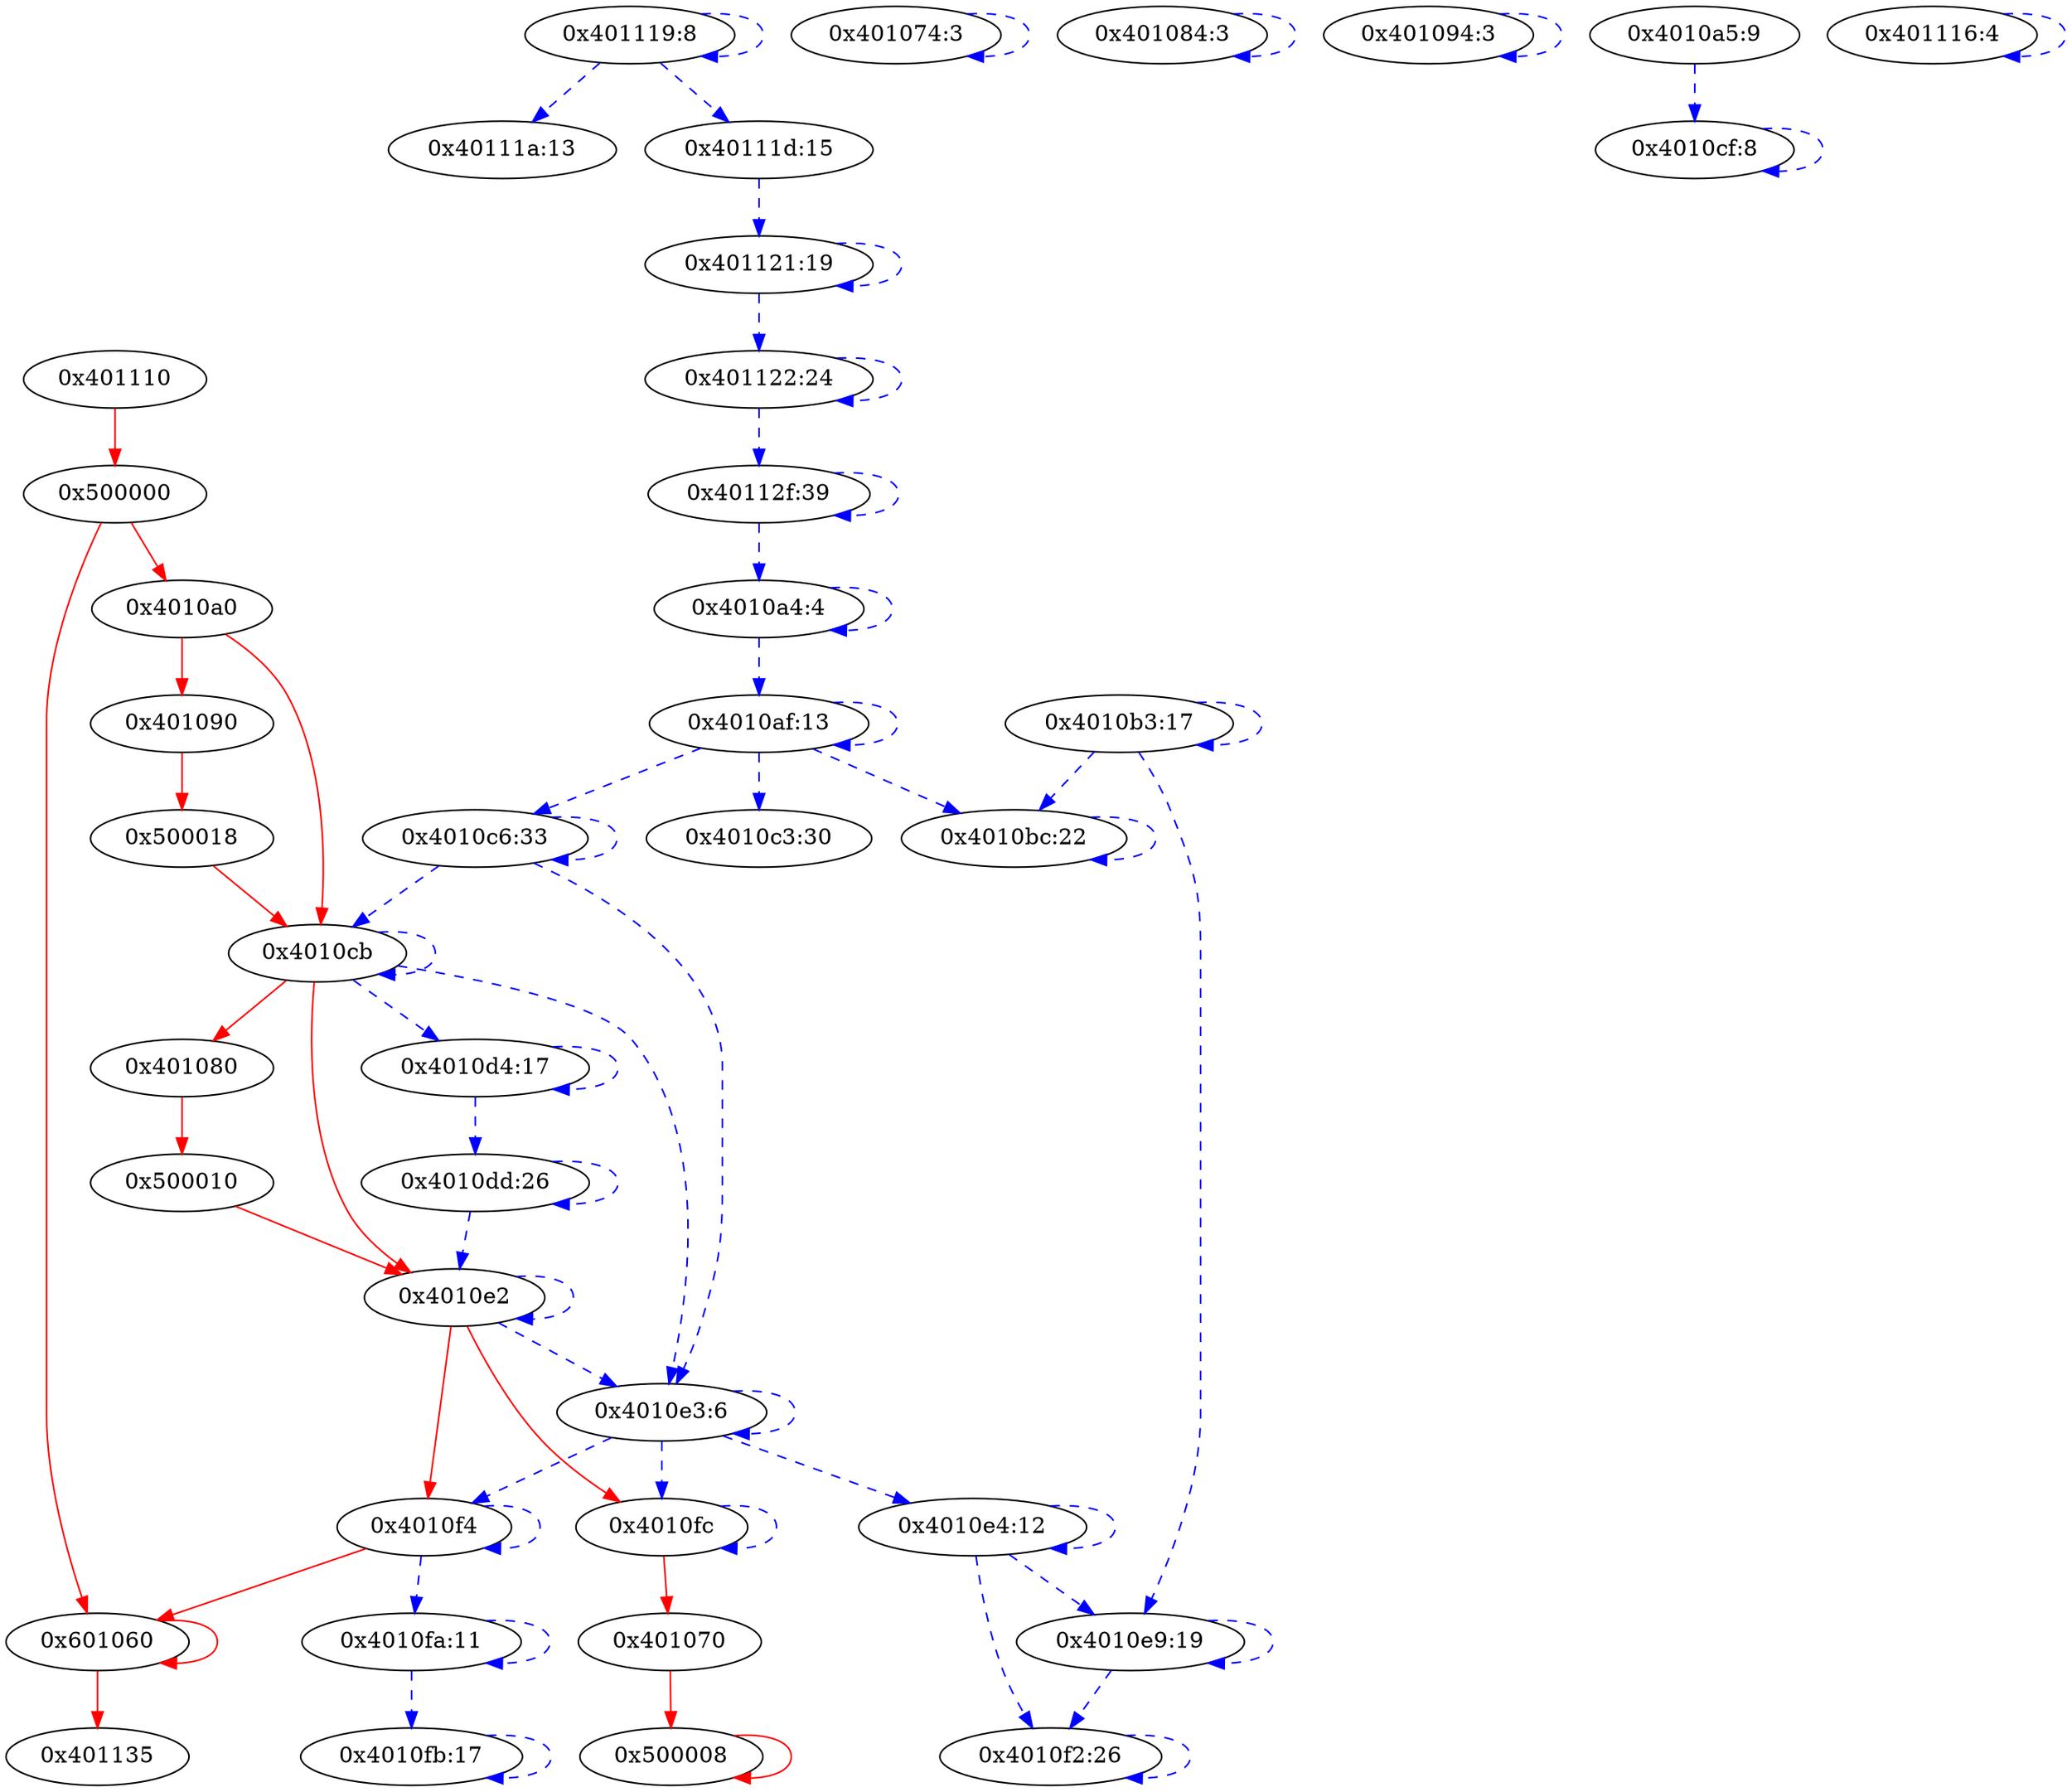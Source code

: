 digraph {
401110 [label="0x401110"];
500000 [label="0x500000"];
"4010a0" [label="0x4010a0"];
401090 [label="0x401090"];
500018 [label="0x500018"];
"4010cb" [label="0x4010cb"];
401080 [label="0x401080"];
500010 [label="0x500010"];
"4010e2" [label="0x4010e2"];
"4010f4" [label="0x4010f4"];
"4010fc" [label="0x4010fc"];
601060 [label="0x601060"];
401070 [label="0x401070"];
500008 [label="0x500008"];
401135 [label="0x401135"];
401074 [label="0x401074:3"];
401084 [label="0x401084:3"];
"4010fa" [label="0x4010fa:11"];
"4010fb" [label="0x4010fb:17"];
"4010e3" [label="0x4010e3:6"];
"4010e4" [label="0x4010e4:12"];
"4010e9" [label="0x4010e9:19"];
"4010f2" [label="0x4010f2:26"];
401094 [label="0x401094:3"];
"4010d4" [label="0x4010d4:17"];
"4010cf" [label="0x4010cf:8"];
"4010dd" [label="0x4010dd:26"];
"4010a4" [label="0x4010a4:4"];
"4010af" [label="0x4010af:13"];
"4010bc" [label="0x4010bc:22"];
"4010c3" [label="0x4010c3:30"];
"4010c6" [label="0x4010c6:33"];
"4010b3" [label="0x4010b3:17"];
"4010a5" [label="0x4010a5:9"];
401116 [label="0x401116:4"];
401119 [label="0x401119:8"];
"40111a" [label="0x40111a:13"];
"40111d" [label="0x40111d:15"];
401121 [label="0x401121:19"];
401122 [label="0x401122:24"];
"40112f" [label="0x40112f:39"];
401110 -> 500000 [type=control, color=red, style=solid];
500000 -> "4010a0" [type=control, color=red, style=solid];
500000 -> 601060 [type=control, color=red, style=solid];
"4010a0" -> 401090 [type=control, color=red, style=solid];
"4010a0" -> "4010cb" [type=control, color=red, style=solid];
401090 -> 500018 [type=control, color=red, style=solid];
500018 -> "4010cb" [type=control, color=red, style=solid];
"4010cb" -> 401080 [type=control, color=red, style=solid];
"4010cb" -> "4010e2" [type=control, color=red, style=solid];
"4010cb" -> "4010cb" [type=data, color=blue, style=dashed];
"4010cb" -> "4010d4" [type=data, color=blue, style=dashed];
"4010cb" -> "4010e3" [type=data, color=blue, style=dashed];
401080 -> 500010 [type=control, color=red, style=solid];
500010 -> "4010e2" [type=control, color=red, style=solid];
"4010e2" -> "4010f4" [type=control, color=red, style=solid];
"4010e2" -> "4010fc" [type=control, color=red, style=solid];
"4010e2" -> "4010e2" [type=data, color=blue, style=dashed];
"4010e2" -> "4010e3" [type=data, color=blue, style=dashed];
"4010f4" -> 601060 [type=control, color=red, style=solid];
"4010f4" -> "4010f4" [type=data, color=blue, style=dashed];
"4010f4" -> "4010fa" [type=data, color=blue, style=dashed];
"4010fc" -> 401070 [type=control, color=red, style=solid];
"4010fc" -> "4010fc" [type=data, color=blue, style=dashed];
601060 -> 601060 [type=control, color=red, style=solid];
601060 -> 401135 [type=control, color=red, style=solid];
401070 -> 500008 [type=control, color=red, style=solid];
500008 -> 500008 [type=control, color=red, style=solid];
401074 -> 401074 [type=data, color=blue, style=dashed];
401084 -> 401084 [type=data, color=blue, style=dashed];
"4010fa" -> "4010fa" [type=data, color=blue, style=dashed];
"4010fa" -> "4010fb" [type=data, color=blue, style=dashed];
"4010fb" -> "4010fb" [type=data, color=blue, style=dashed];
"4010e3" -> "4010e3" [type=data, color=blue, style=dashed];
"4010e3" -> "4010e4" [type=data, color=blue, style=dashed];
"4010e3" -> "4010f4" [type=data, color=blue, style=dashed];
"4010e3" -> "4010fc" [type=data, color=blue, style=dashed];
"4010e4" -> "4010e4" [type=data, color=blue, style=dashed];
"4010e4" -> "4010e9" [type=data, color=blue, style=dashed];
"4010e4" -> "4010f2" [type=data, color=blue, style=dashed];
"4010e9" -> "4010e9" [type=data, color=blue, style=dashed];
"4010e9" -> "4010f2" [type=data, color=blue, style=dashed];
"4010f2" -> "4010f2" [type=data, color=blue, style=dashed];
401094 -> 401094 [type=data, color=blue, style=dashed];
"4010d4" -> "4010d4" [type=data, color=blue, style=dashed];
"4010d4" -> "4010dd" [type=data, color=blue, style=dashed];
"4010cf" -> "4010cf" [type=data, color=blue, style=dashed];
"4010dd" -> "4010dd" [type=data, color=blue, style=dashed];
"4010dd" -> "4010e2" [type=data, color=blue, style=dashed];
"4010a4" -> "4010a4" [type=data, color=blue, style=dashed];
"4010a4" -> "4010af" [type=data, color=blue, style=dashed];
"4010af" -> "4010af" [type=data, color=blue, style=dashed];
"4010af" -> "4010bc" [type=data, color=blue, style=dashed];
"4010af" -> "4010c3" [type=data, color=blue, style=dashed];
"4010af" -> "4010c6" [type=data, color=blue, style=dashed];
"4010bc" -> "4010bc" [type=data, color=blue, style=dashed];
"4010c6" -> "4010c6" [type=data, color=blue, style=dashed];
"4010c6" -> "4010cb" [type=data, color=blue, style=dashed];
"4010c6" -> "4010e3" [type=data, color=blue, style=dashed];
"4010b3" -> "4010b3" [type=data, color=blue, style=dashed];
"4010b3" -> "4010e9" [type=data, color=blue, style=dashed];
"4010b3" -> "4010bc" [type=data, color=blue, style=dashed];
"4010a5" -> "4010cf" [type=data, color=blue, style=dashed];
401116 -> 401116 [type=data, color=blue, style=dashed];
401119 -> 401119 [type=data, color=blue, style=dashed];
401119 -> "40111a" [type=data, color=blue, style=dashed];
401119 -> "40111d" [type=data, color=blue, style=dashed];
"40111d" -> 401121 [type=data, color=blue, style=dashed];
401121 -> 401121 [type=data, color=blue, style=dashed];
401121 -> 401122 [type=data, color=blue, style=dashed];
401122 -> 401122 [type=data, color=blue, style=dashed];
401122 -> "40112f" [type=data, color=blue, style=dashed];
"40112f" -> "40112f" [type=data, color=blue, style=dashed];
"40112f" -> "4010a4" [type=data, color=blue, style=dashed];
}
